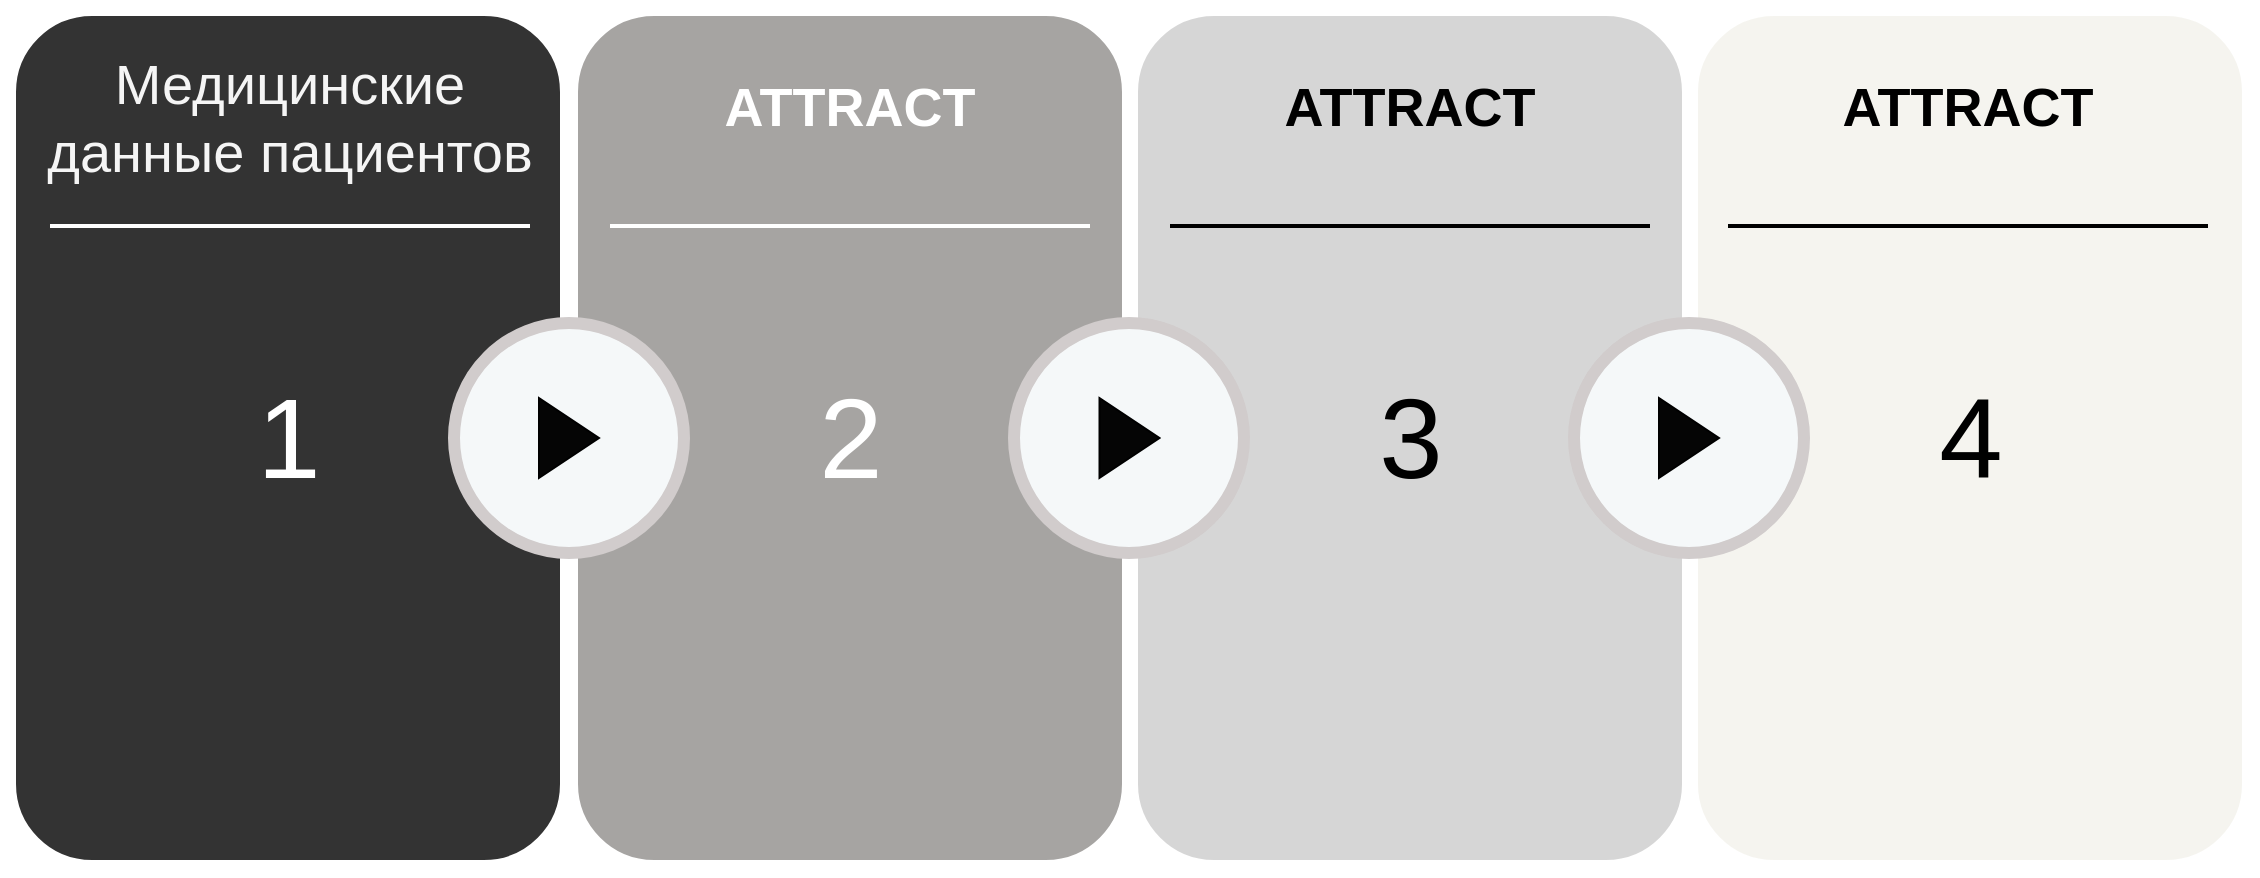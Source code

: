 <mxfile version="24.2.2" type="github">
  <diagram name="Page-1" id="12e1b939-464a-85fe-373e-61e167be1490">
    <mxGraphModel dx="1466" dy="873" grid="1" gridSize="10" guides="1" tooltips="1" connect="1" arrows="1" fold="1" page="1" pageScale="1.5" pageWidth="1169" pageHeight="826" background="none" math="0" shadow="0">
      <root>
        <mxCell id="0" />
        <mxCell id="1" parent="0" />
        <mxCell id="-kn-z4PdYKmyfjnBOpyf-2" value="" style="whiteSpace=wrap;html=1;rounded=1;shadow=0;strokeWidth=8;fontSize=20;align=center;fillColor=#333333;strokeColor=#FFFFFF;" vertex="1" parent="1">
          <mxGeometry x="316" y="850" width="280" height="430" as="geometry" />
        </mxCell>
        <mxCell id="-kn-z4PdYKmyfjnBOpyf-3" value="" style="whiteSpace=wrap;html=1;rounded=1;shadow=0;strokeWidth=8;fontSize=20;align=center;fillColor=#A6A4A2;strokeColor=#FFFFFF;" vertex="1" parent="1">
          <mxGeometry x="597" y="850" width="280" height="430" as="geometry" />
        </mxCell>
        <mxCell id="-kn-z4PdYKmyfjnBOpyf-4" value="" style="whiteSpace=wrap;html=1;rounded=1;shadow=0;strokeWidth=8;fontSize=20;align=center;fillColor=#D6D6D6;strokeColor=#FFFFFF;" vertex="1" parent="1">
          <mxGeometry x="877" y="850" width="280" height="430" as="geometry" />
        </mxCell>
        <mxCell id="-kn-z4PdYKmyfjnBOpyf-5" value="" style="whiteSpace=wrap;html=1;rounded=1;shadow=0;strokeWidth=8;fontSize=20;align=center;fillColor=#f5f4ef;strokeColor=#FFFFFF;" vertex="1" parent="1">
          <mxGeometry x="1157" y="850" width="280" height="430" as="geometry" />
        </mxCell>
        <mxCell id="-kn-z4PdYKmyfjnBOpyf-6" value="" style="ellipse;whiteSpace=wrap;html=1;rounded=0;shadow=0;strokeWidth=6;fontSize=14;align=center;fillColor=#f5f8f9;strokeColor=#d1cccc;fontColor=#FFFFFF;" vertex="1" parent="1">
          <mxGeometry x="539" y="1007.5" width="115" height="115" as="geometry" />
        </mxCell>
        <mxCell id="-kn-z4PdYKmyfjnBOpyf-9" value="&lt;font style=&quot;font-size: 57px;&quot;&gt;1&lt;/font&gt;" style="text;html=1;align=center;verticalAlign=middle;resizable=0;points=[];autosize=1;fontColor=#ffffff;" vertex="1" parent="1">
          <mxGeometry x="426" y="1025" width="60" height="80" as="geometry" />
        </mxCell>
        <mxCell id="-kn-z4PdYKmyfjnBOpyf-10" value="&lt;font style=&quot;font-size: 57px;&quot;&gt;2&lt;/font&gt;" style="text;html=1;align=center;verticalAlign=middle;resizable=0;points=[];autosize=1;fontColor=#ffffff;" vertex="1" parent="1">
          <mxGeometry x="707" y="1025" width="60" height="80" as="geometry" />
        </mxCell>
        <mxCell id="-kn-z4PdYKmyfjnBOpyf-11" value="&lt;font style=&quot;font-size: 57px;&quot;&gt;3&lt;/font&gt;" style="text;html=1;align=center;verticalAlign=middle;resizable=0;points=[];autosize=1;strokeColor=none;fillColor=none;" vertex="1" parent="1">
          <mxGeometry x="987" y="1025" width="60" height="80" as="geometry" />
        </mxCell>
        <mxCell id="-kn-z4PdYKmyfjnBOpyf-12" value="&lt;font style=&quot;font-size: 57px;&quot;&gt;4&lt;/font&gt;" style="text;html=1;align=center;verticalAlign=middle;resizable=0;points=[];autosize=1;strokeColor=none;fillColor=none;" vertex="1" parent="1">
          <mxGeometry x="1267" y="1025" width="60" height="80" as="geometry" />
        </mxCell>
        <mxCell id="-kn-z4PdYKmyfjnBOpyf-13" value="&lt;span lang=&quot;RU&quot; style=&quot;font-weight: 400; text-align: start; font-size: 28px;&quot;&gt;&lt;font color=&quot;#f5f5f5&quot; style=&quot;font-size: 28px;&quot; face=&quot;Helvetica&quot;&gt;Медицинские данные пациентов&lt;/font&gt;&lt;/span&gt;&lt;span style=&quot;color: rgb(0, 0, 0); font-size: 28px; font-weight: 400; text-align: start;&quot;&gt;&lt;/span&gt;" style="text;html=1;strokeColor=none;fillColor=none;align=center;verticalAlign=middle;whiteSpace=wrap;rounded=0;shadow=0;fontSize=28;fontColor=#FFFFFF;fontStyle=1" vertex="1" parent="1">
          <mxGeometry x="317" y="870" width="280" height="70" as="geometry" />
        </mxCell>
        <mxCell id="-kn-z4PdYKmyfjnBOpyf-14" value="" style="line;strokeWidth=2;html=1;rounded=0;shadow=0;fontSize=27;align=center;fillColor=none;strokeColor=#FFFFFF;" vertex="1" parent="1">
          <mxGeometry x="337" y="954" width="240" height="10" as="geometry" />
        </mxCell>
        <mxCell id="-kn-z4PdYKmyfjnBOpyf-15" value="ATTRACT" style="text;html=1;strokeColor=none;fillColor=none;align=center;verticalAlign=middle;whiteSpace=wrap;rounded=0;shadow=0;fontSize=27;fontColor=#FFFFFF;fontStyle=1" vertex="1" parent="1">
          <mxGeometry x="597" y="870" width="280" height="60" as="geometry" />
        </mxCell>
        <mxCell id="-kn-z4PdYKmyfjnBOpyf-16" value="" style="line;strokeWidth=2;html=1;rounded=0;shadow=0;fontSize=27;align=center;fillColor=none;strokeColor=#FFFFFF;" vertex="1" parent="1">
          <mxGeometry x="617" y="954" width="240" height="10" as="geometry" />
        </mxCell>
        <mxCell id="-kn-z4PdYKmyfjnBOpyf-17" value="ATTRACT" style="text;html=1;strokeColor=none;fillColor=none;align=center;verticalAlign=middle;whiteSpace=wrap;rounded=0;shadow=0;fontSize=27;fontColor=#000000;fontStyle=1" vertex="1" parent="1">
          <mxGeometry x="877" y="870" width="280" height="60" as="geometry" />
        </mxCell>
        <mxCell id="-kn-z4PdYKmyfjnBOpyf-18" value="" style="line;strokeWidth=2;html=1;rounded=0;shadow=0;fontSize=27;align=center;fillColor=none;strokeColor=#000000;fontColor=#000000;labelBackgroundColor=#000000;" vertex="1" parent="1">
          <mxGeometry x="897" y="954" width="240" height="10" as="geometry" />
        </mxCell>
        <mxCell id="-kn-z4PdYKmyfjnBOpyf-19" value="ATTRACT" style="text;html=1;strokeColor=none;fillColor=none;align=center;verticalAlign=middle;whiteSpace=wrap;rounded=0;shadow=0;fontSize=27;fontColor=#000000;fontStyle=1" vertex="1" parent="1">
          <mxGeometry x="1156" y="870" width="280" height="60" as="geometry" />
        </mxCell>
        <mxCell id="-kn-z4PdYKmyfjnBOpyf-20" value="" style="line;strokeWidth=2;html=1;rounded=0;shadow=0;fontSize=27;align=center;fillColor=none;strokeColor=#000000;fontColor=#000000;labelBackgroundColor=#000000;" vertex="1" parent="1">
          <mxGeometry x="1176" y="954" width="240" height="10" as="geometry" />
        </mxCell>
        <mxCell id="-kn-z4PdYKmyfjnBOpyf-21" value="" style="triangle;whiteSpace=wrap;html=1;fillColor=#050505;" vertex="1" parent="1">
          <mxGeometry x="581.5" y="1045" width="30" height="40" as="geometry" />
        </mxCell>
        <mxCell id="-kn-z4PdYKmyfjnBOpyf-22" value="" style="ellipse;whiteSpace=wrap;html=1;rounded=0;shadow=0;strokeWidth=6;fontSize=14;align=center;fillColor=#f5f8f9;strokeColor=#d1cccc;fontColor=#FFFFFF;" vertex="1" parent="1">
          <mxGeometry x="819" y="1007.5" width="115" height="115" as="geometry" />
        </mxCell>
        <mxCell id="-kn-z4PdYKmyfjnBOpyf-23" value="" style="triangle;whiteSpace=wrap;html=1;fillColor=#050505;" vertex="1" parent="1">
          <mxGeometry x="861.75" y="1045" width="30" height="40" as="geometry" />
        </mxCell>
        <mxCell id="-kn-z4PdYKmyfjnBOpyf-24" value="" style="ellipse;whiteSpace=wrap;html=1;rounded=0;shadow=0;strokeWidth=6;fontSize=14;align=center;fillColor=#f5f8f9;strokeColor=#d1cccc;fontColor=#FFFFFF;" vertex="1" parent="1">
          <mxGeometry x="1099" y="1007.5" width="115" height="115" as="geometry" />
        </mxCell>
        <mxCell id="-kn-z4PdYKmyfjnBOpyf-25" value="" style="triangle;whiteSpace=wrap;html=1;fillColor=#050505;" vertex="1" parent="1">
          <mxGeometry x="1141.5" y="1045" width="30" height="40" as="geometry" />
        </mxCell>
      </root>
    </mxGraphModel>
  </diagram>
</mxfile>

